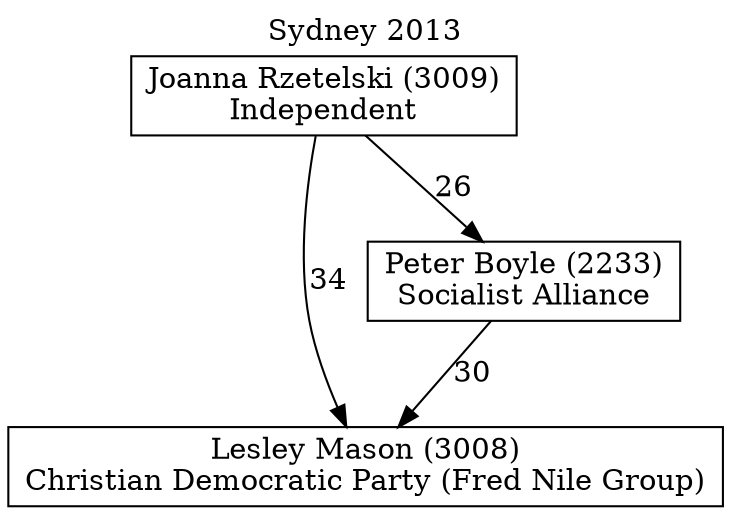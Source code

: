// House preference flow
digraph "Lesley Mason (3008)_Sydney_2013" {
	graph [label="Sydney 2013" labelloc=t mclimit=10]
	node [shape=box]
	"Lesley Mason (3008)" [label="Lesley Mason (3008)
Christian Democratic Party (Fred Nile Group)"]
	"Peter Boyle (2233)" [label="Peter Boyle (2233)
Socialist Alliance"]
	"Joanna Rzetelski (3009)" [label="Joanna Rzetelski (3009)
Independent"]
	"Peter Boyle (2233)" -> "Lesley Mason (3008)" [label=30]
	"Joanna Rzetelski (3009)" -> "Peter Boyle (2233)" [label=26]
	"Joanna Rzetelski (3009)" -> "Lesley Mason (3008)" [label=34]
}

